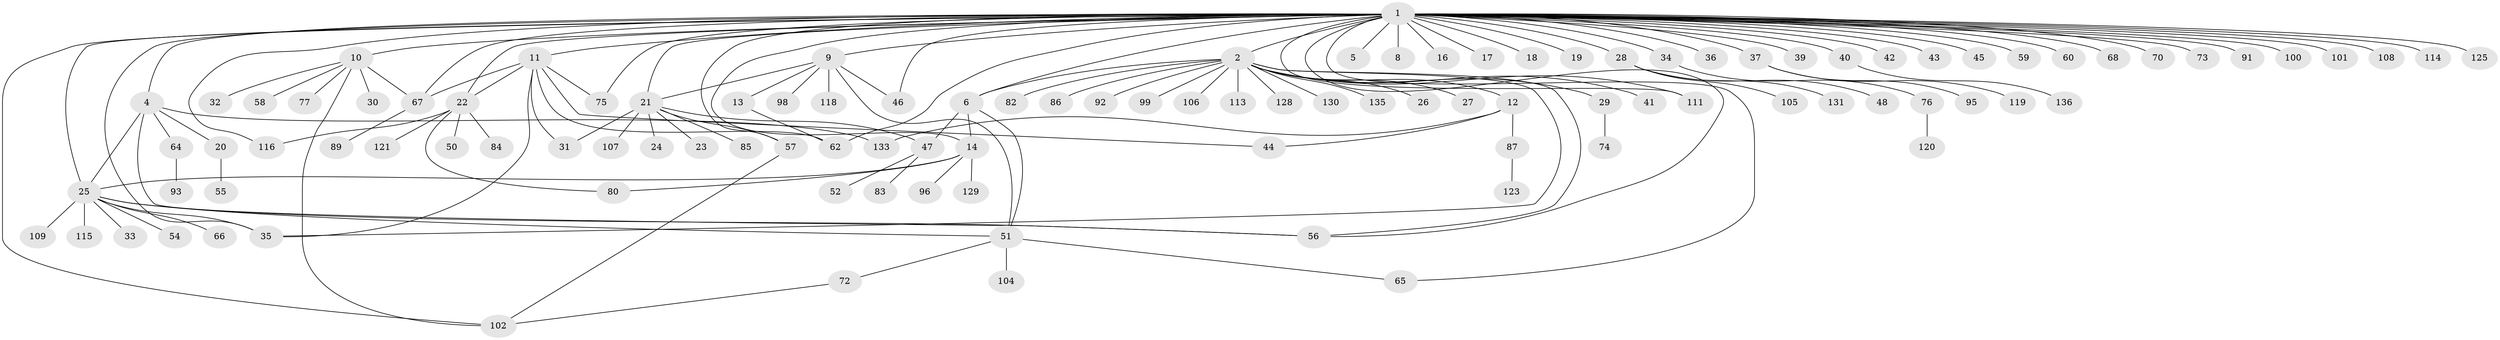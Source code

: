 // Generated by graph-tools (version 1.1) at 2025/52/02/27/25 19:52:00]
// undirected, 109 vertices, 140 edges
graph export_dot {
graph [start="1"]
  node [color=gray90,style=filled];
  1 [super="+3"];
  2 [super="+69"];
  4 [super="+7"];
  5;
  6 [super="+110"];
  8;
  9 [super="+15"];
  10 [super="+88"];
  11 [super="+132"];
  12 [super="+49"];
  13;
  14 [super="+124"];
  16;
  17;
  18;
  19;
  20;
  21 [super="+81"];
  22 [super="+79"];
  23 [super="+103"];
  24;
  25 [super="+94"];
  26;
  27;
  28 [super="+38"];
  29;
  30;
  31;
  32;
  33 [super="+53"];
  34;
  35 [super="+97"];
  36;
  37 [super="+71"];
  39;
  40 [super="+63"];
  41;
  42;
  43;
  44 [super="+61"];
  45;
  46;
  47 [super="+117"];
  48;
  50;
  51 [super="+134"];
  52;
  54;
  55;
  56 [super="+78"];
  57 [super="+127"];
  58;
  59;
  60;
  62 [super="+90"];
  64;
  65;
  66;
  67;
  68;
  70;
  72;
  73;
  74;
  75;
  76;
  77;
  80 [super="+122"];
  82;
  83;
  84;
  85;
  86;
  87;
  89;
  91;
  92;
  93;
  95;
  96;
  98;
  99;
  100 [super="+126"];
  101;
  102 [super="+112"];
  104 [super="+137"];
  105;
  106;
  107;
  108;
  109;
  111;
  113;
  114;
  115;
  116;
  118;
  119;
  120;
  121;
  123;
  125;
  128;
  129;
  130;
  131;
  133;
  135;
  136;
  1 -- 2;
  1 -- 4;
  1 -- 5;
  1 -- 8;
  1 -- 9;
  1 -- 10 [weight=2];
  1 -- 11;
  1 -- 14;
  1 -- 16;
  1 -- 19;
  1 -- 25 [weight=2];
  1 -- 34;
  1 -- 35;
  1 -- 36 [weight=2];
  1 -- 37;
  1 -- 40;
  1 -- 45;
  1 -- 46;
  1 -- 57;
  1 -- 59;
  1 -- 60;
  1 -- 65;
  1 -- 67 [weight=2];
  1 -- 68;
  1 -- 75;
  1 -- 91;
  1 -- 100;
  1 -- 101;
  1 -- 102;
  1 -- 108;
  1 -- 111;
  1 -- 114;
  1 -- 125;
  1 -- 70;
  1 -- 73;
  1 -- 17;
  1 -- 18;
  1 -- 21;
  1 -- 28 [weight=2];
  1 -- 39;
  1 -- 42;
  1 -- 43;
  1 -- 116;
  1 -- 62 [weight=2];
  1 -- 22;
  1 -- 6;
  1 -- 56;
  2 -- 6;
  2 -- 12;
  2 -- 26;
  2 -- 27;
  2 -- 29;
  2 -- 35;
  2 -- 41;
  2 -- 86;
  2 -- 92;
  2 -- 99;
  2 -- 106;
  2 -- 113;
  2 -- 128;
  2 -- 130;
  2 -- 135;
  2 -- 82;
  2 -- 111;
  2 -- 56;
  4 -- 133;
  4 -- 64;
  4 -- 20;
  4 -- 25;
  4 -- 56;
  6 -- 14;
  6 -- 47;
  6 -- 51;
  9 -- 13;
  9 -- 46;
  9 -- 98;
  9 -- 21;
  9 -- 118;
  9 -- 51;
  10 -- 30;
  10 -- 32;
  10 -- 58;
  10 -- 77;
  10 -- 102;
  10 -- 67;
  11 -- 22;
  11 -- 31;
  11 -- 35;
  11 -- 44;
  11 -- 67;
  11 -- 75;
  11 -- 62;
  12 -- 87;
  12 -- 133;
  12 -- 44;
  13 -- 62;
  14 -- 25;
  14 -- 96;
  14 -- 129;
  14 -- 80;
  20 -- 55;
  21 -- 23;
  21 -- 24;
  21 -- 31;
  21 -- 47;
  21 -- 85;
  21 -- 107;
  21 -- 57;
  22 -- 50;
  22 -- 80;
  22 -- 121;
  22 -- 116;
  22 -- 84;
  25 -- 33;
  25 -- 35;
  25 -- 51;
  25 -- 54;
  25 -- 56;
  25 -- 66;
  25 -- 109;
  25 -- 115;
  28 -- 105;
  28 -- 131;
  28 -- 48;
  29 -- 74;
  34 -- 76;
  37 -- 95;
  37 -- 119;
  40 -- 136;
  47 -- 52;
  47 -- 83;
  51 -- 72;
  51 -- 104 [weight=2];
  51 -- 65;
  57 -- 102;
  64 -- 93;
  67 -- 89;
  72 -- 102;
  76 -- 120;
  87 -- 123;
}
